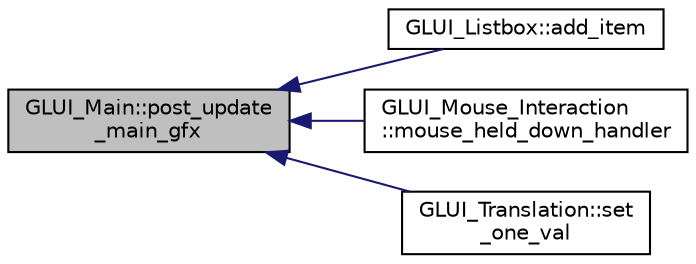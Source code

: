 digraph "GLUI_Main::post_update_main_gfx"
{
  edge [fontname="Helvetica",fontsize="10",labelfontname="Helvetica",labelfontsize="10"];
  node [fontname="Helvetica",fontsize="10",shape=record];
  rankdir="LR";
  Node1 [label="GLUI_Main::post_update\l_main_gfx",height=0.2,width=0.4,color="black", fillcolor="grey75", style="filled", fontcolor="black"];
  Node1 -> Node2 [dir="back",color="midnightblue",fontsize="10",style="solid",fontname="Helvetica"];
  Node2 [label="GLUI_Listbox::add_item",height=0.2,width=0.4,color="black", fillcolor="white", style="filled",URL="$class_g_l_u_i___listbox.html#a173e91d0db2dc5af267e79a592c2af13"];
  Node1 -> Node3 [dir="back",color="midnightblue",fontsize="10",style="solid",fontname="Helvetica"];
  Node3 [label="GLUI_Mouse_Interaction\l::mouse_held_down_handler",height=0.2,width=0.4,color="black", fillcolor="white", style="filled",URL="$class_g_l_u_i___mouse___interaction.html#a91bf2ba2ff20dab94ef634e38fbfaa84"];
  Node1 -> Node4 [dir="back",color="midnightblue",fontsize="10",style="solid",fontname="Helvetica"];
  Node4 [label="GLUI_Translation::set\l_one_val",height=0.2,width=0.4,color="black", fillcolor="white", style="filled",URL="$class_g_l_u_i___translation.html#a8da9c19319e63bccbbe1b3c4b7cc1982"];
}
